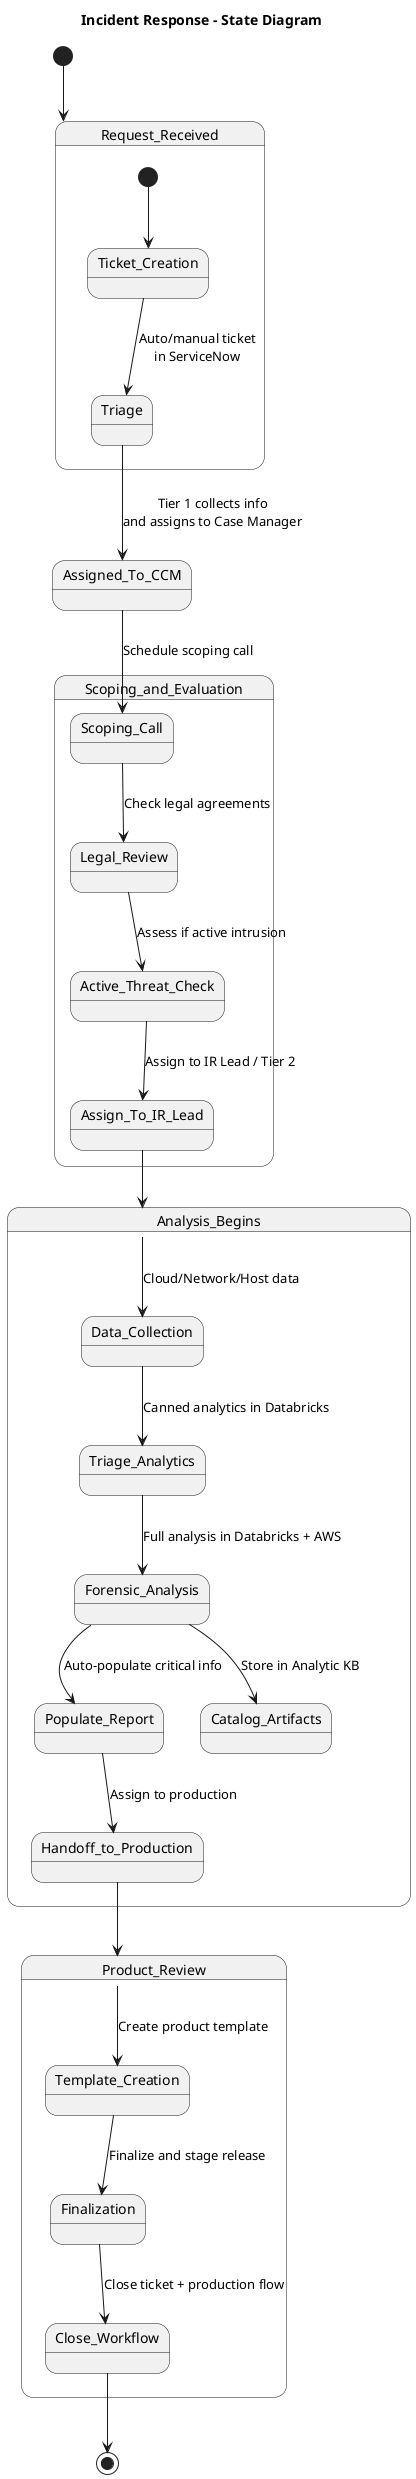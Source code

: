 @startuml
	title Incident Response - State Diagram
	
	[*] --> Request_Received
	
	state Request_Received {
	  [*] --> Ticket_Creation
	  Ticket_Creation --> Triage : Auto/manual ticket\nin ServiceNow
	}
	
	Triage --> Assigned_To_CCM : Tier 1 collects info\nand assigns to Case Manager
	
	state Scoping_and_Evaluation {
	  Assigned_To_CCM --> Scoping_Call : Schedule scoping call
	  Scoping_Call --> Legal_Review : Check legal agreements
	  Legal_Review --> Active_Threat_Check : Assess if active intrusion
	  Active_Threat_Check --> Assign_To_IR_Lead : Assign to IR Lead / Tier 2
	}
	
	Assign_To_IR_Lead --> Analysis_Begins
	
	state Analysis_Begins {
	  Analysis_Begins --> Data_Collection : Cloud/Network/Host data
	  Data_Collection --> Triage_Analytics : Canned analytics in Databricks
	  Triage_Analytics --> Forensic_Analysis : Full analysis in Databricks + AWS
	  Forensic_Analysis --> Populate_Report : Auto-populate critical info
	  Populate_Report --> Handoff_to_Production : Assign to production
	  Forensic_Analysis --> Catalog_Artifacts : Store in Analytic KB
	}
	
	Handoff_to_Production --> Product_Review
	
	state Product_Review {
	  Product_Review --> Template_Creation : Create product template
	  Template_Creation --> Finalization : Finalize and stage release
	  Finalization --> Close_Workflow : Close ticket + production flow
	}
	
	Close_Workflow --> [*]

@enduml
